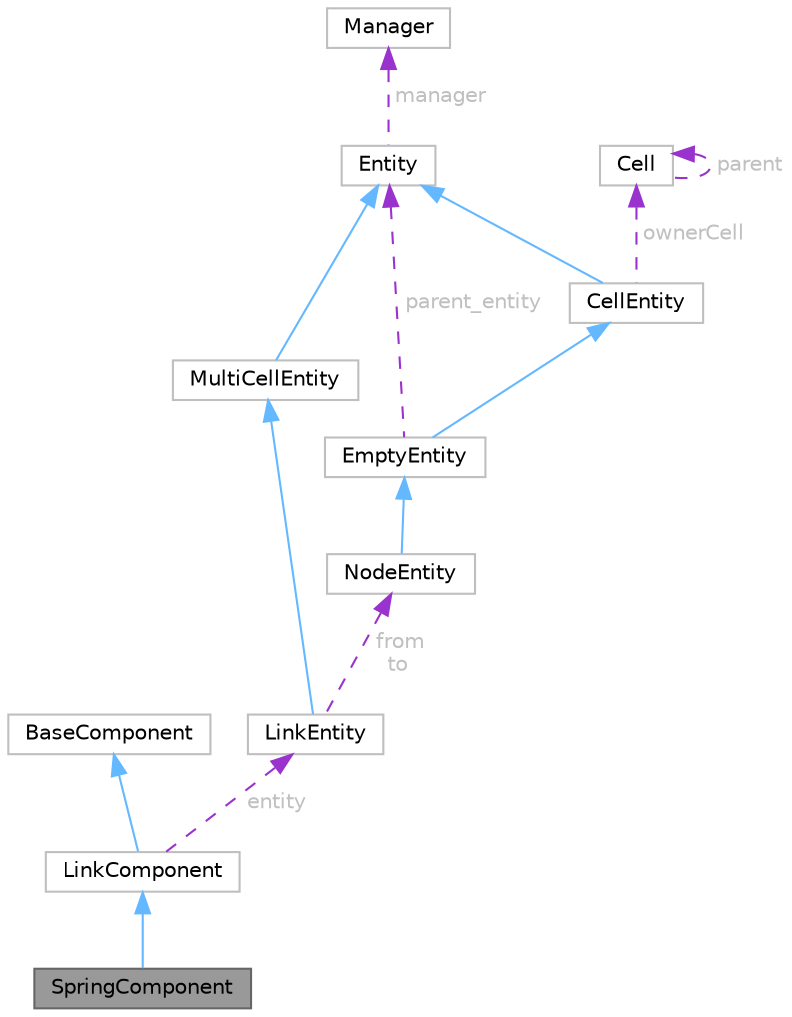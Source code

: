 digraph "SpringComponent"
{
 // LATEX_PDF_SIZE
  bgcolor="transparent";
  edge [fontname=Helvetica,fontsize=10,labelfontname=Helvetica,labelfontsize=10];
  node [fontname=Helvetica,fontsize=10,shape=box,height=0.2,width=0.4];
  Node1 [id="Node000001",label="SpringComponent",height=0.2,width=0.4,color="gray40", fillcolor="grey60", style="filled", fontcolor="black",tooltip=" "];
  Node2 -> Node1 [id="edge1_Node000001_Node000002",dir="back",color="steelblue1",style="solid",tooltip=" "];
  Node2 [id="Node000002",label="LinkComponent",height=0.2,width=0.4,color="grey75", fillcolor="white", style="filled",URL="$classLinkComponent.html",tooltip=" "];
  Node3 -> Node2 [id="edge2_Node000002_Node000003",dir="back",color="steelblue1",style="solid",tooltip=" "];
  Node3 [id="Node000003",label="BaseComponent",height=0.2,width=0.4,color="grey75", fillcolor="white", style="filled",URL="$classBaseComponent.html",tooltip=" "];
  Node4 -> Node2 [id="edge3_Node000002_Node000004",dir="back",color="darkorchid3",style="dashed",tooltip=" ",label=" entity",fontcolor="grey" ];
  Node4 [id="Node000004",label="LinkEntity",height=0.2,width=0.4,color="grey75", fillcolor="white", style="filled",URL="$classLinkEntity.html",tooltip=" "];
  Node5 -> Node4 [id="edge4_Node000004_Node000005",dir="back",color="steelblue1",style="solid",tooltip=" "];
  Node5 [id="Node000005",label="MultiCellEntity",height=0.2,width=0.4,color="grey75", fillcolor="white", style="filled",URL="$classMultiCellEntity.html",tooltip=" "];
  Node6 -> Node5 [id="edge5_Node000005_Node000006",dir="back",color="steelblue1",style="solid",tooltip=" "];
  Node6 [id="Node000006",label="Entity",height=0.2,width=0.4,color="grey75", fillcolor="white", style="filled",URL="$classEntity.html",tooltip=" "];
  Node7 -> Node6 [id="edge6_Node000006_Node000007",dir="back",color="darkorchid3",style="dashed",tooltip=" ",label=" manager",fontcolor="grey" ];
  Node7 [id="Node000007",label="Manager",height=0.2,width=0.4,color="grey75", fillcolor="white", style="filled",URL="$classManager.html",tooltip=" "];
  Node8 -> Node4 [id="edge7_Node000004_Node000008",dir="back",color="darkorchid3",style="dashed",tooltip=" ",label=" from\nto",fontcolor="grey" ];
  Node8 [id="Node000008",label="NodeEntity",height=0.2,width=0.4,color="grey75", fillcolor="white", style="filled",URL="$classNodeEntity.html",tooltip=" "];
  Node9 -> Node8 [id="edge8_Node000008_Node000009",dir="back",color="steelblue1",style="solid",tooltip=" "];
  Node9 [id="Node000009",label="EmptyEntity",height=0.2,width=0.4,color="grey75", fillcolor="white", style="filled",URL="$classEmptyEntity.html",tooltip=" "];
  Node10 -> Node9 [id="edge9_Node000009_Node000010",dir="back",color="steelblue1",style="solid",tooltip=" "];
  Node10 [id="Node000010",label="CellEntity",height=0.2,width=0.4,color="grey75", fillcolor="white", style="filled",URL="$classCellEntity.html",tooltip=" "];
  Node6 -> Node10 [id="edge10_Node000010_Node000006",dir="back",color="steelblue1",style="solid",tooltip=" "];
  Node11 -> Node10 [id="edge11_Node000010_Node000011",dir="back",color="darkorchid3",style="dashed",tooltip=" ",label=" ownerCell",fontcolor="grey" ];
  Node11 [id="Node000011",label="Cell",height=0.2,width=0.4,color="grey75", fillcolor="white", style="filled",URL="$structCell.html",tooltip=" "];
  Node11 -> Node11 [id="edge12_Node000011_Node000011",dir="back",color="darkorchid3",style="dashed",tooltip=" ",label=" parent",fontcolor="grey" ];
  Node6 -> Node9 [id="edge13_Node000009_Node000006",dir="back",color="darkorchid3",style="dashed",tooltip=" ",label=" parent_entity",fontcolor="grey" ];
}
